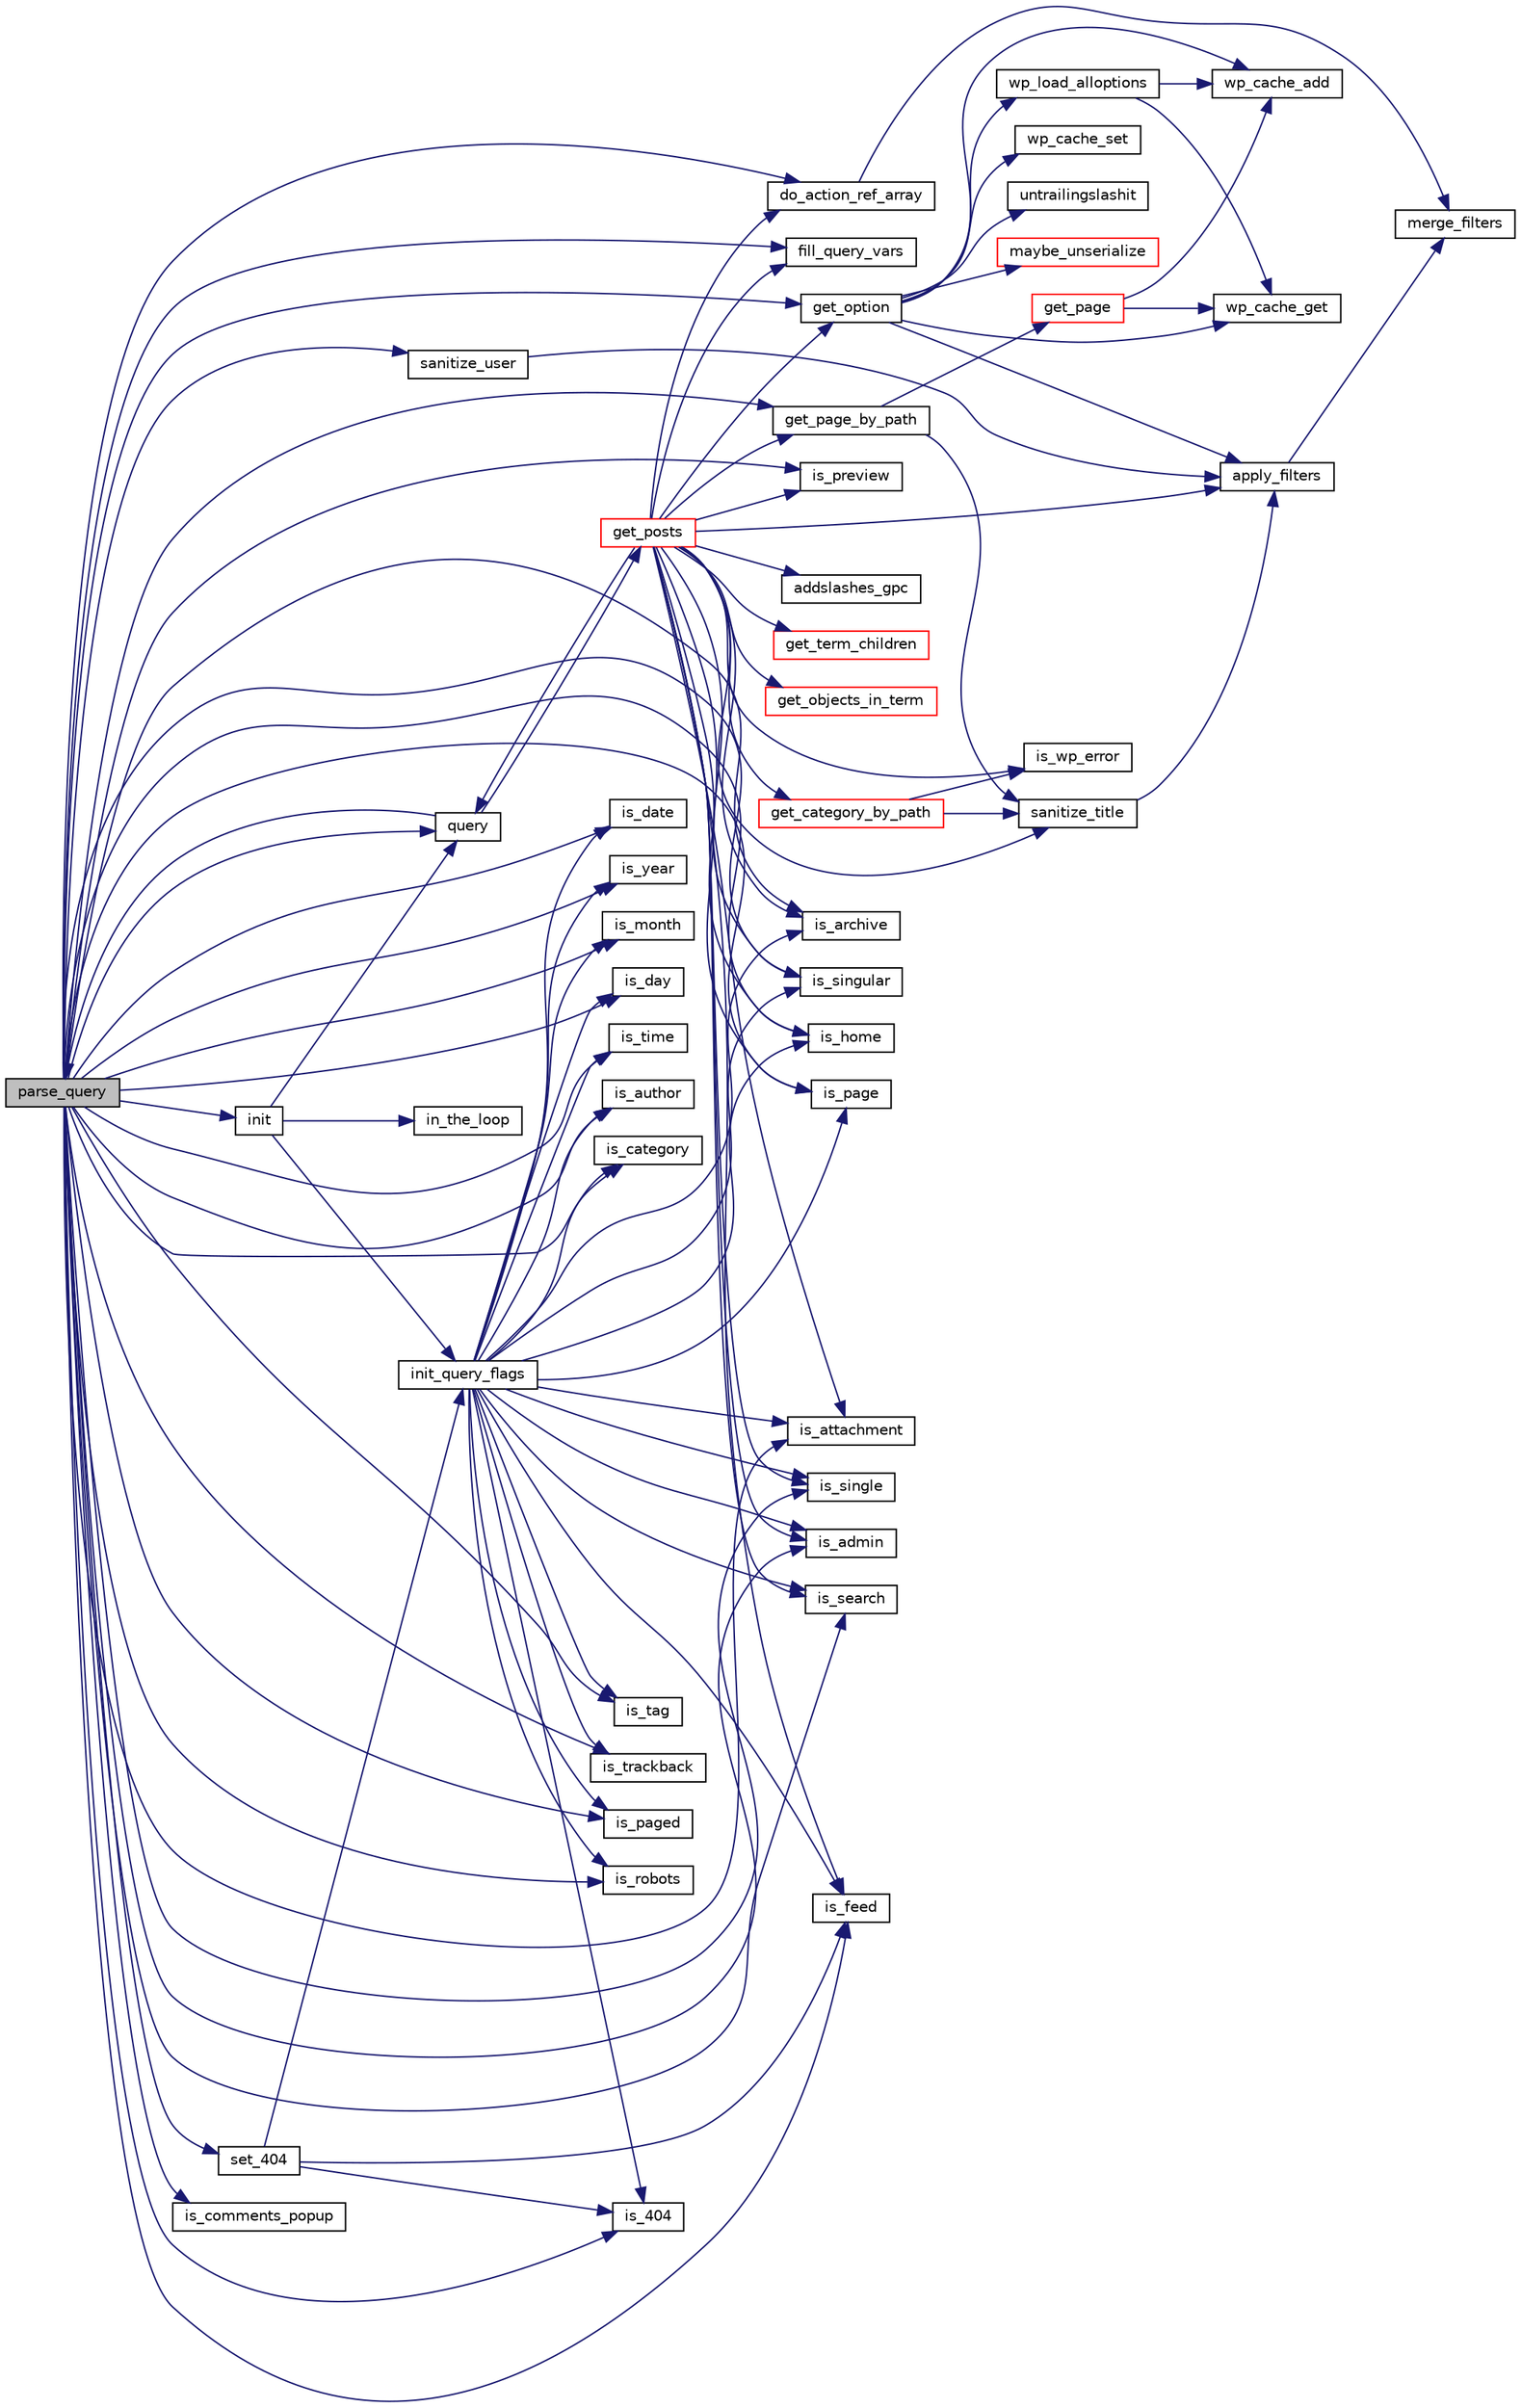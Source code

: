 digraph "parse_query"
{
  edge [fontname="Helvetica",fontsize="10",labelfontname="Helvetica",labelfontsize="10"];
  node [fontname="Helvetica",fontsize="10",shape=record];
  rankdir="LR";
  Node1 [label="parse_query",height=0.2,width=0.4,color="black", fillcolor="grey75", style="filled", fontcolor="black"];
  Node1 -> Node2 [color="midnightblue",fontsize="10",style="solid",fontname="Helvetica"];
  Node2 [label="query",height=0.2,width=0.4,color="black", fillcolor="white", style="filled",URL="$class_w_p___query.html#a253dad15bee37e95a22b08e9a3df14c6"];
  Node2 -> Node1 [color="midnightblue",fontsize="10",style="solid",fontname="Helvetica"];
  Node2 -> Node3 [color="midnightblue",fontsize="10",style="solid",fontname="Helvetica"];
  Node3 [label="get_posts",height=0.2,width=0.4,color="red", fillcolor="white", style="filled",URL="$class_w_p___query.html#a7fd0cbd929ab4b82c772ac74154c54aa"];
  Node3 -> Node4 [color="midnightblue",fontsize="10",style="solid",fontname="Helvetica"];
  Node4 [label="do_action_ref_array",height=0.2,width=0.4,color="black", fillcolor="white", style="filled",URL="$wp-includes_2plugin_8php.html#a0bb4c301534ce1a0a5ef3c5edc4ab969"];
  Node4 -> Node5 [color="midnightblue",fontsize="10",style="solid",fontname="Helvetica"];
  Node5 [label="merge_filters",height=0.2,width=0.4,color="black", fillcolor="white", style="filled",URL="$wp-includes_2plugin_8php.html#afb4fcaeb016bc09153999ecb5835d8ae"];
  Node3 -> Node6 [color="midnightblue",fontsize="10",style="solid",fontname="Helvetica"];
  Node6 [label="fill_query_vars",height=0.2,width=0.4,color="black", fillcolor="white", style="filled",URL="$class_w_p___query.html#af158a208104d82fc8e92a778b96623e7"];
  Node3 -> Node7 [color="midnightblue",fontsize="10",style="solid",fontname="Helvetica"];
  Node7 [label="get_option",height=0.2,width=0.4,color="black", fillcolor="white", style="filled",URL="$wp-includes_2functions_8php.html#af525da4ac25f2d630ac5661f5a2f6fb5"];
  Node7 -> Node8 [color="midnightblue",fontsize="10",style="solid",fontname="Helvetica"];
  Node8 [label="apply_filters",height=0.2,width=0.4,color="black", fillcolor="white", style="filled",URL="$wp-includes_2plugin_8php.html#af3181724e51a40767f213c51f188e3a3"];
  Node8 -> Node5 [color="midnightblue",fontsize="10",style="solid",fontname="Helvetica"];
  Node7 -> Node9 [color="midnightblue",fontsize="10",style="solid",fontname="Helvetica"];
  Node9 [label="wp_cache_get",height=0.2,width=0.4,color="black", fillcolor="white", style="filled",URL="$cache_8php.html#a7c1a31cfb7178c3339cc5b4ebfe817ba"];
  Node7 -> Node10 [color="midnightblue",fontsize="10",style="solid",fontname="Helvetica"];
  Node10 [label="wp_load_alloptions",height=0.2,width=0.4,color="black", fillcolor="white", style="filled",URL="$wp-includes_2functions_8php.html#aeff01ba12b3fd6f81d3235d4f39a0963"];
  Node10 -> Node9 [color="midnightblue",fontsize="10",style="solid",fontname="Helvetica"];
  Node10 -> Node11 [color="midnightblue",fontsize="10",style="solid",fontname="Helvetica"];
  Node11 [label="wp_cache_add",height=0.2,width=0.4,color="black", fillcolor="white", style="filled",URL="$cache_8php.html#a76d941b9157259776a90a4d1bd84dbb3"];
  Node7 -> Node11 [color="midnightblue",fontsize="10",style="solid",fontname="Helvetica"];
  Node7 -> Node12 [color="midnightblue",fontsize="10",style="solid",fontname="Helvetica"];
  Node12 [label="wp_cache_set",height=0.2,width=0.4,color="black", fillcolor="white", style="filled",URL="$cache_8php.html#a7a7d3c617e76bc7bc5c00b2088942a38"];
  Node7 -> Node13 [color="midnightblue",fontsize="10",style="solid",fontname="Helvetica"];
  Node13 [label="untrailingslashit",height=0.2,width=0.4,color="black", fillcolor="white", style="filled",URL="$formatting_8php.html#ab99d2b875428a3172f6ea9d4d2e33e72"];
  Node7 -> Node14 [color="midnightblue",fontsize="10",style="solid",fontname="Helvetica"];
  Node14 [label="maybe_unserialize",height=0.2,width=0.4,color="red", fillcolor="white", style="filled",URL="$wp-includes_2functions_8php.html#a3c69a81464e61cfafd41fc129b6df2d4"];
  Node3 -> Node15 [color="midnightblue",fontsize="10",style="solid",fontname="Helvetica"];
  Node15 [label="is_archive",height=0.2,width=0.4,color="black", fillcolor="white", style="filled",URL="$query_8php.html#a46d58ac1d01ab561295a357b35cc19c0"];
  Node3 -> Node16 [color="midnightblue",fontsize="10",style="solid",fontname="Helvetica"];
  Node16 [label="is_feed",height=0.2,width=0.4,color="black", fillcolor="white", style="filled",URL="$query_8php.html#a6f184684b2c9dadda1dc611bf34414d8"];
  Node3 -> Node17 [color="midnightblue",fontsize="10",style="solid",fontname="Helvetica"];
  Node17 [label="is_home",height=0.2,width=0.4,color="black", fillcolor="white", style="filled",URL="$query_8php.html#ab5ec16be523fdb28164a83280aaa6cd8"];
  Node3 -> Node2 [color="midnightblue",fontsize="10",style="solid",fontname="Helvetica"];
  Node3 -> Node18 [color="midnightblue",fontsize="10",style="solid",fontname="Helvetica"];
  Node18 [label="is_page",height=0.2,width=0.4,color="black", fillcolor="white", style="filled",URL="$query_8php.html#ac1adb1429a08f4b6eb3acbabe4aa3990"];
  Node3 -> Node19 [color="midnightblue",fontsize="10",style="solid",fontname="Helvetica"];
  Node19 [label="sanitize_title",height=0.2,width=0.4,color="black", fillcolor="white", style="filled",URL="$formatting_8php.html#ac18994d66954870efd4c43710c9c5c3f"];
  Node19 -> Node8 [color="midnightblue",fontsize="10",style="solid",fontname="Helvetica"];
  Node3 -> Node20 [color="midnightblue",fontsize="10",style="solid",fontname="Helvetica"];
  Node20 [label="get_page_by_path",height=0.2,width=0.4,color="black", fillcolor="white", style="filled",URL="$wp-includes_2post_8php.html#a3b68b4d3b540b7ae4b31fa0015f814de"];
  Node20 -> Node19 [color="midnightblue",fontsize="10",style="solid",fontname="Helvetica"];
  Node20 -> Node21 [color="midnightblue",fontsize="10",style="solid",fontname="Helvetica"];
  Node21 [label="get_page",height=0.2,width=0.4,color="red", fillcolor="white", style="filled",URL="$wp-includes_2post_8php.html#a21b817b93980eef195130789e0c6ae42"];
  Node21 -> Node11 [color="midnightblue",fontsize="10",style="solid",fontname="Helvetica"];
  Node21 -> Node9 [color="midnightblue",fontsize="10",style="solid",fontname="Helvetica"];
  Node3 -> Node22 [color="midnightblue",fontsize="10",style="solid",fontname="Helvetica"];
  Node22 [label="addslashes_gpc",height=0.2,width=0.4,color="black", fillcolor="white", style="filled",URL="$formatting_8php.html#a0ac5c8975e6a5f7d10449ef473e723a9"];
  Node3 -> Node23 [color="midnightblue",fontsize="10",style="solid",fontname="Helvetica"];
  Node23 [label="is_singular",height=0.2,width=0.4,color="black", fillcolor="white", style="filled",URL="$query_8php.html#a35d687c5e707e0e7e01cfdbb98af3b67"];
  Node3 -> Node24 [color="midnightblue",fontsize="10",style="solid",fontname="Helvetica"];
  Node24 [label="get_term_children",height=0.2,width=0.4,color="red", fillcolor="white", style="filled",URL="$wp-includes_2taxonomy_8php.html#abf32e8ad5b20276b4d317967dc67b0f1"];
  Node3 -> Node25 [color="midnightblue",fontsize="10",style="solid",fontname="Helvetica"];
  Node25 [label="get_objects_in_term",height=0.2,width=0.4,color="red", fillcolor="white", style="filled",URL="$wp-includes_2taxonomy_8php.html#a710b5ae821c08400fd6f23fa14decc76"];
  Node3 -> Node26 [color="midnightblue",fontsize="10",style="solid",fontname="Helvetica"];
  Node26 [label="is_wp_error",height=0.2,width=0.4,color="black", fillcolor="white", style="filled",URL="$classes_8php.html#a741b5ec807dbba8d2a0851e32e7d926c"];
  Node3 -> Node27 [color="midnightblue",fontsize="10",style="solid",fontname="Helvetica"];
  Node27 [label="get_category_by_path",height=0.2,width=0.4,color="red", fillcolor="white", style="filled",URL="$category_8php.html#a4164130294234851c5b3c55eda4eef96"];
  Node27 -> Node19 [color="midnightblue",fontsize="10",style="solid",fontname="Helvetica"];
  Node27 -> Node26 [color="midnightblue",fontsize="10",style="solid",fontname="Helvetica"];
  Node3 -> Node28 [color="midnightblue",fontsize="10",style="solid",fontname="Helvetica"];
  Node28 [label="is_attachment",height=0.2,width=0.4,color="black", fillcolor="white", style="filled",URL="$query_8php.html#afaa309e98ca2ad19fd610bda5f1e29b6"];
  Node3 -> Node29 [color="midnightblue",fontsize="10",style="solid",fontname="Helvetica"];
  Node29 [label="is_single",height=0.2,width=0.4,color="black", fillcolor="white", style="filled",URL="$query_8php.html#afeff10fd966ac79a97fe5f0cac74fb48"];
  Node3 -> Node30 [color="midnightblue",fontsize="10",style="solid",fontname="Helvetica"];
  Node30 [label="is_admin",height=0.2,width=0.4,color="black", fillcolor="white", style="filled",URL="$query_8php.html#a0b327581800dba50ad70720e23ae2ed2"];
  Node3 -> Node8 [color="midnightblue",fontsize="10",style="solid",fontname="Helvetica"];
  Node3 -> Node31 [color="midnightblue",fontsize="10",style="solid",fontname="Helvetica"];
  Node31 [label="is_search",height=0.2,width=0.4,color="black", fillcolor="white", style="filled",URL="$query_8php.html#aa42d3d11f09a86446e3fdf4190cd3228"];
  Node3 -> Node32 [color="midnightblue",fontsize="10",style="solid",fontname="Helvetica"];
  Node32 [label="is_preview",height=0.2,width=0.4,color="black", fillcolor="white", style="filled",URL="$query_8php.html#a41f8c5d8db4edc68807fc002cc312cca"];
  Node1 -> Node33 [color="midnightblue",fontsize="10",style="solid",fontname="Helvetica"];
  Node33 [label="init",height=0.2,width=0.4,color="black", fillcolor="white", style="filled",URL="$class_w_p___query.html#a4be4055f3361d4800e16bc2e2e38cda6"];
  Node33 -> Node2 [color="midnightblue",fontsize="10",style="solid",fontname="Helvetica"];
  Node33 -> Node34 [color="midnightblue",fontsize="10",style="solid",fontname="Helvetica"];
  Node34 [label="in_the_loop",height=0.2,width=0.4,color="black", fillcolor="white", style="filled",URL="$query_8php.html#afb1cbf68d19191df46f872316d38a2d0"];
  Node33 -> Node35 [color="midnightblue",fontsize="10",style="solid",fontname="Helvetica"];
  Node35 [label="init_query_flags",height=0.2,width=0.4,color="black", fillcolor="white", style="filled",URL="$class_w_p___query.html#ab99777f0cdba16a13cf72441f3ace44e"];
  Node35 -> Node29 [color="midnightblue",fontsize="10",style="solid",fontname="Helvetica"];
  Node35 -> Node18 [color="midnightblue",fontsize="10",style="solid",fontname="Helvetica"];
  Node35 -> Node15 [color="midnightblue",fontsize="10",style="solid",fontname="Helvetica"];
  Node35 -> Node36 [color="midnightblue",fontsize="10",style="solid",fontname="Helvetica"];
  Node36 [label="is_date",height=0.2,width=0.4,color="black", fillcolor="white", style="filled",URL="$query_8php.html#a10ef903ed82d4dca8a4f2380e7918f74"];
  Node35 -> Node37 [color="midnightblue",fontsize="10",style="solid",fontname="Helvetica"];
  Node37 [label="is_year",height=0.2,width=0.4,color="black", fillcolor="white", style="filled",URL="$query_8php.html#a3a5d17328ce82b97af393e8bef730d8f"];
  Node35 -> Node38 [color="midnightblue",fontsize="10",style="solid",fontname="Helvetica"];
  Node38 [label="is_month",height=0.2,width=0.4,color="black", fillcolor="white", style="filled",URL="$query_8php.html#a7a59d436be6c77e7f86e5e4097df9f47"];
  Node35 -> Node39 [color="midnightblue",fontsize="10",style="solid",fontname="Helvetica"];
  Node39 [label="is_day",height=0.2,width=0.4,color="black", fillcolor="white", style="filled",URL="$query_8php.html#a2e99021a10138a77dd60060a023d59df"];
  Node35 -> Node40 [color="midnightblue",fontsize="10",style="solid",fontname="Helvetica"];
  Node40 [label="is_time",height=0.2,width=0.4,color="black", fillcolor="white", style="filled",URL="$query_8php.html#a94ab9975748bdc34709ad4b70d3d38e0"];
  Node35 -> Node41 [color="midnightblue",fontsize="10",style="solid",fontname="Helvetica"];
  Node41 [label="is_author",height=0.2,width=0.4,color="black", fillcolor="white", style="filled",URL="$query_8php.html#a9fb735159f31cb60912003668c2d82c9"];
  Node35 -> Node42 [color="midnightblue",fontsize="10",style="solid",fontname="Helvetica"];
  Node42 [label="is_category",height=0.2,width=0.4,color="black", fillcolor="white", style="filled",URL="$query_8php.html#aa91902911f2c171fec82cbdabacde91d"];
  Node35 -> Node43 [color="midnightblue",fontsize="10",style="solid",fontname="Helvetica"];
  Node43 [label="is_tag",height=0.2,width=0.4,color="black", fillcolor="white", style="filled",URL="$query_8php.html#a170a252bab080ca7be1301d6d8caeb05"];
  Node35 -> Node31 [color="midnightblue",fontsize="10",style="solid",fontname="Helvetica"];
  Node35 -> Node16 [color="midnightblue",fontsize="10",style="solid",fontname="Helvetica"];
  Node35 -> Node44 [color="midnightblue",fontsize="10",style="solid",fontname="Helvetica"];
  Node44 [label="is_trackback",height=0.2,width=0.4,color="black", fillcolor="white", style="filled",URL="$query_8php.html#a707149058e2d3fb58908878267b6aa76"];
  Node35 -> Node17 [color="midnightblue",fontsize="10",style="solid",fontname="Helvetica"];
  Node35 -> Node45 [color="midnightblue",fontsize="10",style="solid",fontname="Helvetica"];
  Node45 [label="is_404",height=0.2,width=0.4,color="black", fillcolor="white", style="filled",URL="$query_8php.html#a30798dfae03ff9514c43849768a04368"];
  Node35 -> Node46 [color="midnightblue",fontsize="10",style="solid",fontname="Helvetica"];
  Node46 [label="is_paged",height=0.2,width=0.4,color="black", fillcolor="white", style="filled",URL="$query_8php.html#a323e6d830c6ab4c4022e2f06315c731f"];
  Node35 -> Node30 [color="midnightblue",fontsize="10",style="solid",fontname="Helvetica"];
  Node35 -> Node28 [color="midnightblue",fontsize="10",style="solid",fontname="Helvetica"];
  Node35 -> Node23 [color="midnightblue",fontsize="10",style="solid",fontname="Helvetica"];
  Node35 -> Node47 [color="midnightblue",fontsize="10",style="solid",fontname="Helvetica"];
  Node47 [label="is_robots",height=0.2,width=0.4,color="black", fillcolor="white", style="filled",URL="$query_8php.html#af1a8a228b9eee2d9def903b1abb6f6c2"];
  Node1 -> Node6 [color="midnightblue",fontsize="10",style="solid",fontname="Helvetica"];
  Node1 -> Node47 [color="midnightblue",fontsize="10",style="solid",fontname="Helvetica"];
  Node1 -> Node29 [color="midnightblue",fontsize="10",style="solid",fontname="Helvetica"];
  Node1 -> Node28 [color="midnightblue",fontsize="10",style="solid",fontname="Helvetica"];
  Node1 -> Node18 [color="midnightblue",fontsize="10",style="solid",fontname="Helvetica"];
  Node1 -> Node31 [color="midnightblue",fontsize="10",style="solid",fontname="Helvetica"];
  Node1 -> Node40 [color="midnightblue",fontsize="10",style="solid",fontname="Helvetica"];
  Node1 -> Node36 [color="midnightblue",fontsize="10",style="solid",fontname="Helvetica"];
  Node1 -> Node39 [color="midnightblue",fontsize="10",style="solid",fontname="Helvetica"];
  Node1 -> Node38 [color="midnightblue",fontsize="10",style="solid",fontname="Helvetica"];
  Node1 -> Node37 [color="midnightblue",fontsize="10",style="solid",fontname="Helvetica"];
  Node1 -> Node42 [color="midnightblue",fontsize="10",style="solid",fontname="Helvetica"];
  Node1 -> Node43 [color="midnightblue",fontsize="10",style="solid",fontname="Helvetica"];
  Node1 -> Node41 [color="midnightblue",fontsize="10",style="solid",fontname="Helvetica"];
  Node1 -> Node15 [color="midnightblue",fontsize="10",style="solid",fontname="Helvetica"];
  Node1 -> Node16 [color="midnightblue",fontsize="10",style="solid",fontname="Helvetica"];
  Node1 -> Node44 [color="midnightblue",fontsize="10",style="solid",fontname="Helvetica"];
  Node1 -> Node46 [color="midnightblue",fontsize="10",style="solid",fontname="Helvetica"];
  Node1 -> Node48 [color="midnightblue",fontsize="10",style="solid",fontname="Helvetica"];
  Node48 [label="is_comments_popup",height=0.2,width=0.4,color="black", fillcolor="white", style="filled",URL="$query_8php.html#a8a23c63daeca2fef512fb1e7d0de7048"];
  Node1 -> Node32 [color="midnightblue",fontsize="10",style="solid",fontname="Helvetica"];
  Node1 -> Node30 [color="midnightblue",fontsize="10",style="solid",fontname="Helvetica"];
  Node1 -> Node23 [color="midnightblue",fontsize="10",style="solid",fontname="Helvetica"];
  Node1 -> Node45 [color="midnightblue",fontsize="10",style="solid",fontname="Helvetica"];
  Node1 -> Node17 [color="midnightblue",fontsize="10",style="solid",fontname="Helvetica"];
  Node1 -> Node7 [color="midnightblue",fontsize="10",style="solid",fontname="Helvetica"];
  Node1 -> Node20 [color="midnightblue",fontsize="10",style="solid",fontname="Helvetica"];
  Node1 -> Node49 [color="midnightblue",fontsize="10",style="solid",fontname="Helvetica"];
  Node49 [label="sanitize_user",height=0.2,width=0.4,color="black", fillcolor="white", style="filled",URL="$formatting_8php.html#a08d3865661c83bd5d72f4024cabafd70"];
  Node49 -> Node8 [color="midnightblue",fontsize="10",style="solid",fontname="Helvetica"];
  Node1 -> Node50 [color="midnightblue",fontsize="10",style="solid",fontname="Helvetica"];
  Node50 [label="set_404",height=0.2,width=0.4,color="black", fillcolor="white", style="filled",URL="$class_w_p___query.html#a0f85697a22d2b8890d427a4771b0602c"];
  Node50 -> Node35 [color="midnightblue",fontsize="10",style="solid",fontname="Helvetica"];
  Node50 -> Node45 [color="midnightblue",fontsize="10",style="solid",fontname="Helvetica"];
  Node50 -> Node16 [color="midnightblue",fontsize="10",style="solid",fontname="Helvetica"];
  Node1 -> Node4 [color="midnightblue",fontsize="10",style="solid",fontname="Helvetica"];
}
